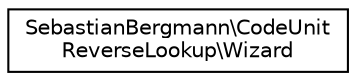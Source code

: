 digraph "Graphical Class Hierarchy"
{
  edge [fontname="Helvetica",fontsize="10",labelfontname="Helvetica",labelfontsize="10"];
  node [fontname="Helvetica",fontsize="10",shape=record];
  rankdir="LR";
  Node0 [label="SebastianBergmann\\CodeUnit\lReverseLookup\\Wizard",height=0.2,width=0.4,color="black", fillcolor="white", style="filled",URL="$classSebastianBergmann_1_1CodeUnitReverseLookup_1_1Wizard.html"];
}

